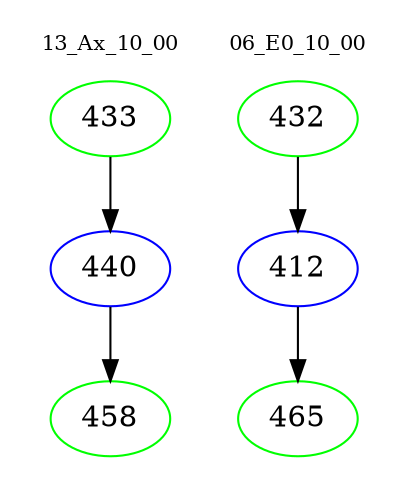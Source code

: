 digraph{
subgraph cluster_0 {
color = white
label = "13_Ax_10_00";
fontsize=10;
T0_433 [label="433", color="green"]
T0_433 -> T0_440 [color="black"]
T0_440 [label="440", color="blue"]
T0_440 -> T0_458 [color="black"]
T0_458 [label="458", color="green"]
}
subgraph cluster_1 {
color = white
label = "06_E0_10_00";
fontsize=10;
T1_432 [label="432", color="green"]
T1_432 -> T1_412 [color="black"]
T1_412 [label="412", color="blue"]
T1_412 -> T1_465 [color="black"]
T1_465 [label="465", color="green"]
}
}
